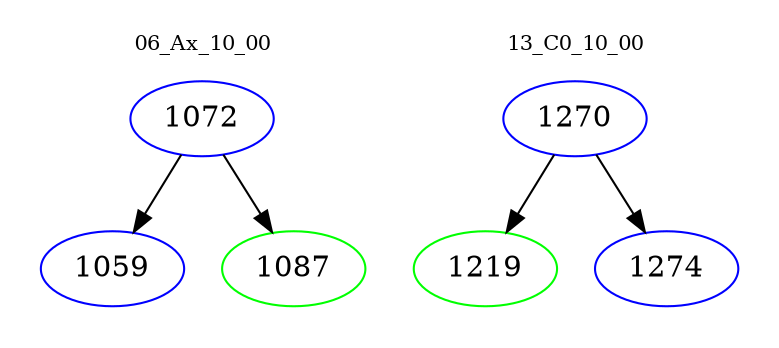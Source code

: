 digraph{
subgraph cluster_0 {
color = white
label = "06_Ax_10_00";
fontsize=10;
T0_1072 [label="1072", color="blue"]
T0_1072 -> T0_1059 [color="black"]
T0_1059 [label="1059", color="blue"]
T0_1072 -> T0_1087 [color="black"]
T0_1087 [label="1087", color="green"]
}
subgraph cluster_1 {
color = white
label = "13_C0_10_00";
fontsize=10;
T1_1270 [label="1270", color="blue"]
T1_1270 -> T1_1219 [color="black"]
T1_1219 [label="1219", color="green"]
T1_1270 -> T1_1274 [color="black"]
T1_1274 [label="1274", color="blue"]
}
}
